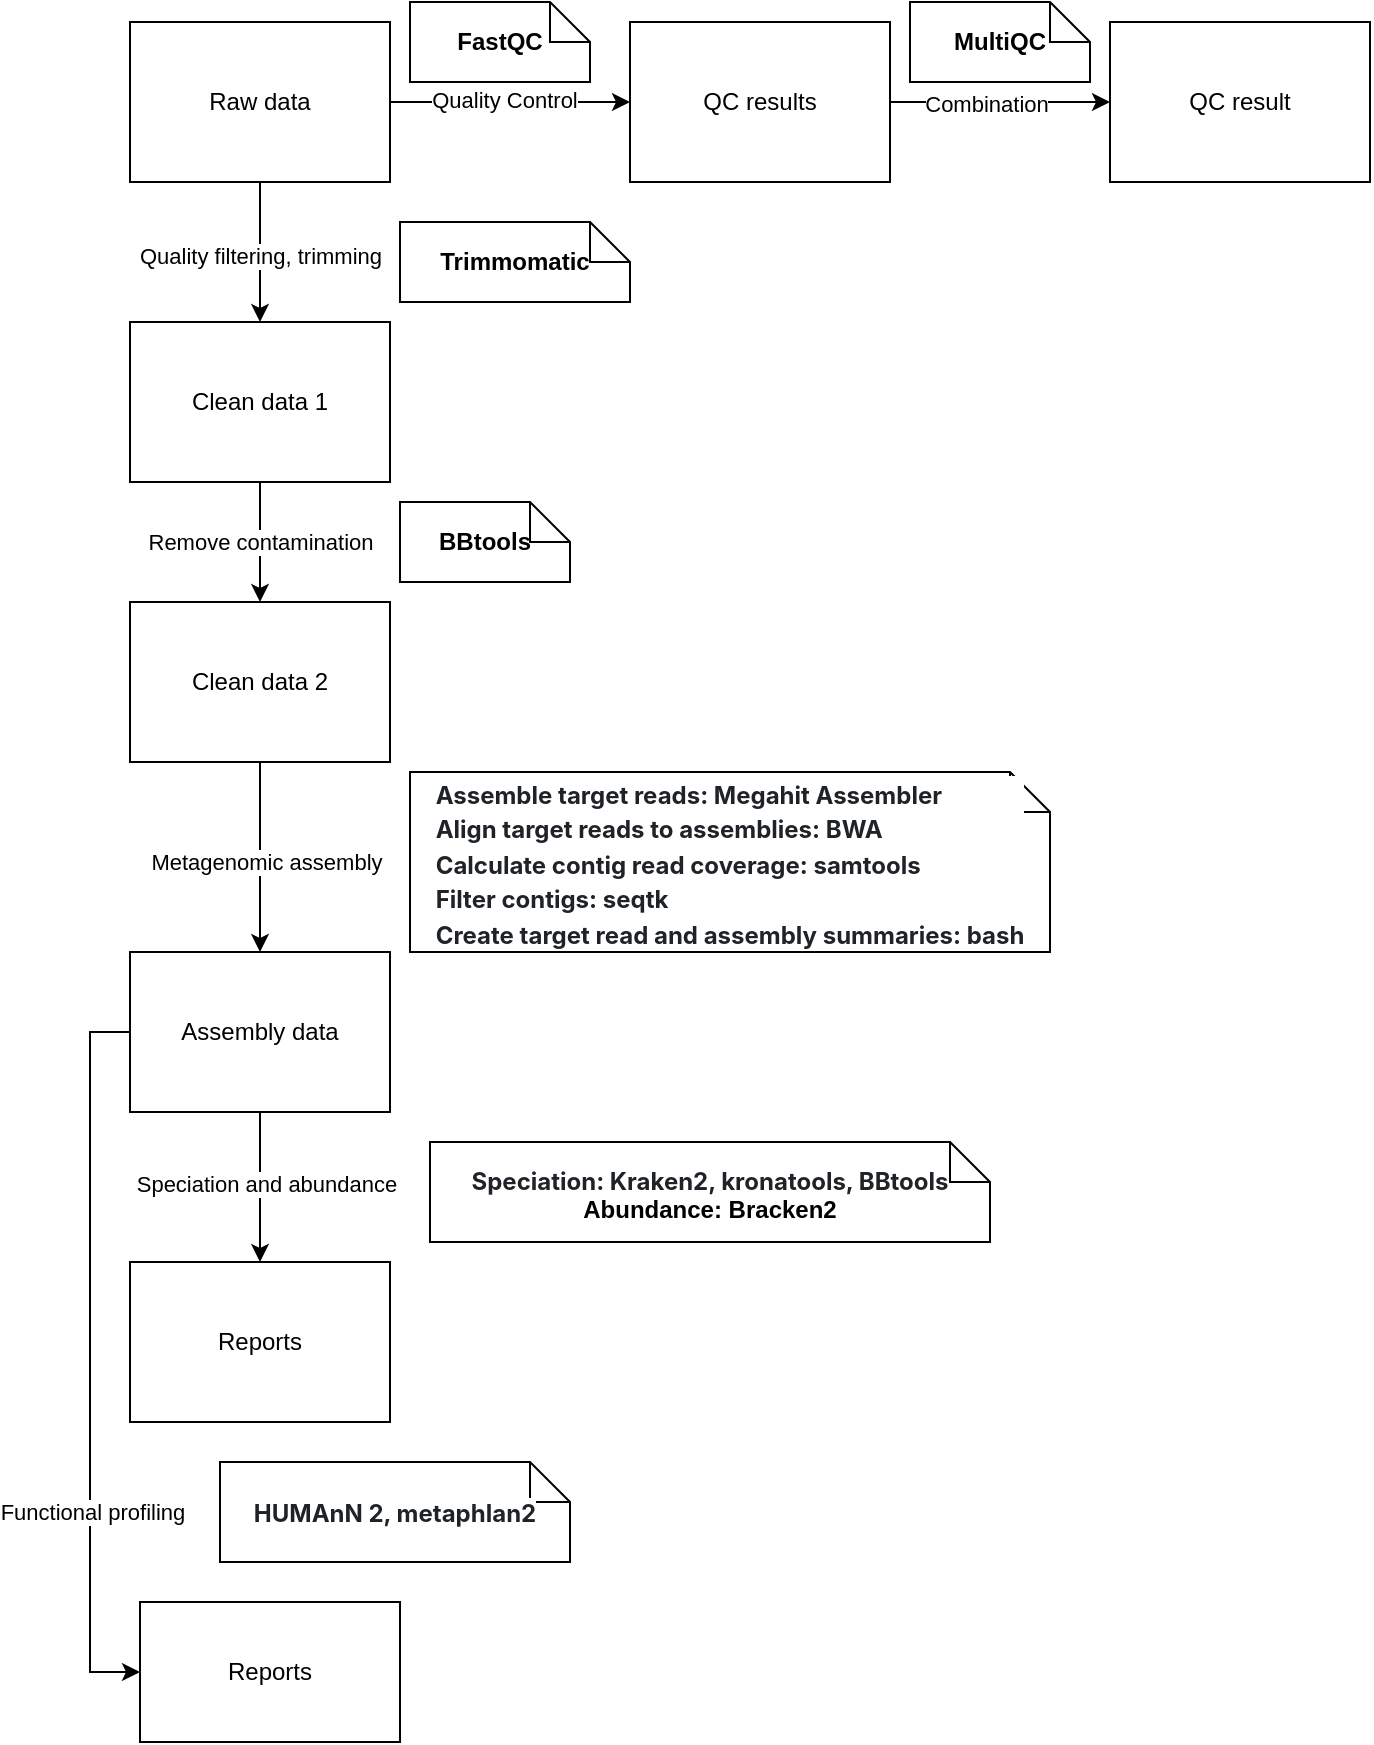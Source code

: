 <mxfile version="24.8.4">
  <diagram name="Trang-1" id="c_NWSGNPZaXhOvHww6Tx">
    <mxGraphModel dx="1562" dy="857" grid="1" gridSize="10" guides="1" tooltips="1" connect="1" arrows="1" fold="1" page="1" pageScale="1" pageWidth="827" pageHeight="1169" math="0" shadow="0">
      <root>
        <mxCell id="0" />
        <mxCell id="1" parent="0" />
        <mxCell id="eybCd_56yI4pJQDHyEzt-3" style="edgeStyle=orthogonalEdgeStyle;rounded=0;orthogonalLoop=1;jettySize=auto;html=1;exitX=1;exitY=0.5;exitDx=0;exitDy=0;" edge="1" parent="1" source="eybCd_56yI4pJQDHyEzt-1" target="eybCd_56yI4pJQDHyEzt-2">
          <mxGeometry relative="1" as="geometry" />
        </mxCell>
        <mxCell id="eybCd_56yI4pJQDHyEzt-4" value="Combination" style="edgeLabel;html=1;align=center;verticalAlign=middle;resizable=0;points=[];" vertex="1" connectable="0" parent="eybCd_56yI4pJQDHyEzt-3">
          <mxGeometry x="-0.123" y="-1" relative="1" as="geometry">
            <mxPoint as="offset" />
          </mxGeometry>
        </mxCell>
        <mxCell id="eybCd_56yI4pJQDHyEzt-1" value="QC results" style="rounded=0;whiteSpace=wrap;html=1;strokeColor=default;align=center;verticalAlign=middle;fontFamily=Helvetica;fontSize=12;fontColor=default;fillColor=default;" vertex="1" parent="1">
          <mxGeometry x="320" y="40" width="130" height="80" as="geometry" />
        </mxCell>
        <mxCell id="eybCd_56yI4pJQDHyEzt-2" value="QC result" style="rounded=0;whiteSpace=wrap;html=1;strokeColor=default;align=center;verticalAlign=middle;fontFamily=Helvetica;fontSize=12;fontColor=default;fillColor=default;" vertex="1" parent="1">
          <mxGeometry x="560" y="40" width="130" height="80" as="geometry" />
        </mxCell>
        <mxCell id="eybCd_56yI4pJQDHyEzt-6" style="edgeStyle=orthogonalEdgeStyle;rounded=0;orthogonalLoop=1;jettySize=auto;html=1;" edge="1" parent="1" source="eybCd_56yI4pJQDHyEzt-5" target="eybCd_56yI4pJQDHyEzt-1">
          <mxGeometry relative="1" as="geometry" />
        </mxCell>
        <mxCell id="eybCd_56yI4pJQDHyEzt-7" value="Quality Control" style="edgeLabel;html=1;align=center;verticalAlign=middle;resizable=0;points=[];" vertex="1" connectable="0" parent="eybCd_56yI4pJQDHyEzt-6">
          <mxGeometry x="-0.05" y="1" relative="1" as="geometry">
            <mxPoint as="offset" />
          </mxGeometry>
        </mxCell>
        <mxCell id="eybCd_56yI4pJQDHyEzt-9" style="edgeStyle=orthogonalEdgeStyle;rounded=0;orthogonalLoop=1;jettySize=auto;html=1;entryX=0.5;entryY=0;entryDx=0;entryDy=0;" edge="1" parent="1" source="eybCd_56yI4pJQDHyEzt-5" target="eybCd_56yI4pJQDHyEzt-8">
          <mxGeometry relative="1" as="geometry" />
        </mxCell>
        <mxCell id="eybCd_56yI4pJQDHyEzt-10" value="Quality filtering, trimming" style="edgeLabel;html=1;align=center;verticalAlign=middle;resizable=0;points=[];" vertex="1" connectable="0" parent="eybCd_56yI4pJQDHyEzt-9">
          <mxGeometry x="-0.083" y="1" relative="1" as="geometry">
            <mxPoint x="-1" y="5" as="offset" />
          </mxGeometry>
        </mxCell>
        <mxCell id="eybCd_56yI4pJQDHyEzt-5" value="Raw data" style="rounded=0;whiteSpace=wrap;html=1;strokeColor=default;align=center;verticalAlign=middle;fontFamily=Helvetica;fontSize=12;fontColor=default;fillColor=default;" vertex="1" parent="1">
          <mxGeometry x="70" y="40" width="130" height="80" as="geometry" />
        </mxCell>
        <mxCell id="eybCd_56yI4pJQDHyEzt-12" style="edgeStyle=orthogonalEdgeStyle;rounded=0;orthogonalLoop=1;jettySize=auto;html=1;entryX=0.5;entryY=0;entryDx=0;entryDy=0;" edge="1" parent="1" source="eybCd_56yI4pJQDHyEzt-8" target="eybCd_56yI4pJQDHyEzt-11">
          <mxGeometry relative="1" as="geometry" />
        </mxCell>
        <mxCell id="eybCd_56yI4pJQDHyEzt-13" value="Remove contamination" style="edgeLabel;html=1;align=center;verticalAlign=middle;resizable=0;points=[];" vertex="1" connectable="0" parent="eybCd_56yI4pJQDHyEzt-12">
          <mxGeometry x="-0.017" relative="1" as="geometry">
            <mxPoint as="offset" />
          </mxGeometry>
        </mxCell>
        <mxCell id="eybCd_56yI4pJQDHyEzt-8" value="Clean data 1" style="rounded=0;whiteSpace=wrap;html=1;strokeColor=default;align=center;verticalAlign=middle;fontFamily=Helvetica;fontSize=12;fontColor=default;fillColor=default;" vertex="1" parent="1">
          <mxGeometry x="70" y="190" width="130" height="80" as="geometry" />
        </mxCell>
        <mxCell id="eybCd_56yI4pJQDHyEzt-28" style="edgeStyle=orthogonalEdgeStyle;rounded=0;orthogonalLoop=1;jettySize=auto;html=1;entryX=0.5;entryY=0;entryDx=0;entryDy=0;" edge="1" parent="1" source="eybCd_56yI4pJQDHyEzt-11" target="eybCd_56yI4pJQDHyEzt-27">
          <mxGeometry relative="1" as="geometry" />
        </mxCell>
        <mxCell id="eybCd_56yI4pJQDHyEzt-29" value="Metagenomic assembly" style="edgeLabel;html=1;align=center;verticalAlign=middle;resizable=0;points=[];" vertex="1" connectable="0" parent="eybCd_56yI4pJQDHyEzt-28">
          <mxGeometry x="0.043" y="3" relative="1" as="geometry">
            <mxPoint as="offset" />
          </mxGeometry>
        </mxCell>
        <mxCell id="eybCd_56yI4pJQDHyEzt-11" value="Clean data 2" style="rounded=0;whiteSpace=wrap;html=1;strokeColor=default;align=center;verticalAlign=middle;fontFamily=Helvetica;fontSize=12;fontColor=default;fillColor=default;" vertex="1" parent="1">
          <mxGeometry x="70" y="330" width="130" height="80" as="geometry" />
        </mxCell>
        <mxCell id="eybCd_56yI4pJQDHyEzt-44" style="edgeStyle=orthogonalEdgeStyle;rounded=0;orthogonalLoop=1;jettySize=auto;html=1;entryX=0.5;entryY=0;entryDx=0;entryDy=0;" edge="1" parent="1" source="eybCd_56yI4pJQDHyEzt-27" target="eybCd_56yI4pJQDHyEzt-43">
          <mxGeometry relative="1" as="geometry" />
        </mxCell>
        <mxCell id="eybCd_56yI4pJQDHyEzt-45" value="Speciation and abundance" style="edgeLabel;html=1;align=center;verticalAlign=middle;resizable=0;points=[];" vertex="1" connectable="0" parent="eybCd_56yI4pJQDHyEzt-44">
          <mxGeometry x="-0.081" y="3" relative="1" as="geometry">
            <mxPoint y="1" as="offset" />
          </mxGeometry>
        </mxCell>
        <mxCell id="eybCd_56yI4pJQDHyEzt-51" style="edgeStyle=orthogonalEdgeStyle;rounded=0;orthogonalLoop=1;jettySize=auto;html=1;entryX=0;entryY=0.5;entryDx=0;entryDy=0;exitX=0;exitY=0.5;exitDx=0;exitDy=0;" edge="1" parent="1" source="eybCd_56yI4pJQDHyEzt-27" target="eybCd_56yI4pJQDHyEzt-47">
          <mxGeometry relative="1" as="geometry" />
        </mxCell>
        <mxCell id="eybCd_56yI4pJQDHyEzt-52" value="Functional profiling" style="edgeLabel;html=1;align=center;verticalAlign=middle;resizable=0;points=[];" vertex="1" connectable="0" parent="eybCd_56yI4pJQDHyEzt-51">
          <mxGeometry x="0.349" y="1" relative="1" as="geometry">
            <mxPoint y="14" as="offset" />
          </mxGeometry>
        </mxCell>
        <mxCell id="eybCd_56yI4pJQDHyEzt-27" value="Assembly data" style="rounded=0;whiteSpace=wrap;html=1;strokeColor=default;align=center;verticalAlign=middle;fontFamily=Helvetica;fontSize=12;fontColor=default;fillColor=default;" vertex="1" parent="1">
          <mxGeometry x="70" y="505" width="130" height="80" as="geometry" />
        </mxCell>
        <mxCell id="eybCd_56yI4pJQDHyEzt-37" value="MultiQC" style="shape=note;size=20;whiteSpace=wrap;html=1;strokeColor=default;align=center;verticalAlign=middle;fontFamily=Helvetica;fontSize=12;fontColor=default;fillColor=default;fontStyle=1" vertex="1" parent="1">
          <mxGeometry x="460" y="30" width="90" height="40" as="geometry" />
        </mxCell>
        <mxCell id="eybCd_56yI4pJQDHyEzt-38" value="FastQC" style="shape=note;size=20;whiteSpace=wrap;html=1;strokeColor=default;align=center;verticalAlign=middle;fontFamily=Helvetica;fontSize=12;fontColor=default;fillColor=default;fontStyle=1" vertex="1" parent="1">
          <mxGeometry x="210" y="30" width="90" height="40" as="geometry" />
        </mxCell>
        <mxCell id="eybCd_56yI4pJQDHyEzt-39" value="Trimmomatic" style="shape=note;size=20;whiteSpace=wrap;html=1;strokeColor=default;align=center;verticalAlign=middle;fontFamily=Helvetica;fontSize=12;fontColor=default;fillColor=default;fontStyle=1" vertex="1" parent="1">
          <mxGeometry x="205" y="140" width="115" height="40" as="geometry" />
        </mxCell>
        <mxCell id="eybCd_56yI4pJQDHyEzt-40" value="BBtools" style="shape=note;size=20;whiteSpace=wrap;html=1;strokeColor=default;align=center;verticalAlign=middle;fontFamily=Helvetica;fontSize=12;fontColor=default;fillColor=default;fontStyle=1" vertex="1" parent="1">
          <mxGeometry x="205" y="280" width="85" height="40" as="geometry" />
        </mxCell>
        <mxCell id="eybCd_56yI4pJQDHyEzt-41" value="&lt;h3 style=&quot;box-sizing: border-box; margin-top: var(--base-size-24); margin-bottom: var(--base-size-16); line-height: 1.25; color: rgb(31, 35, 40); font-family: -apple-system, &amp;quot;system-ui&amp;quot;, &amp;quot;Segoe UI&amp;quot;, &amp;quot;Noto Sans&amp;quot;, Helvetica, Arial, sans-serif, &amp;quot;Apple Color Emoji&amp;quot;, &amp;quot;Segoe UI Emoji&amp;quot;; text-align: start; background-color: rgb(255, 255, 255);&quot; dir=&quot;auto&quot; class=&quot;heading-element&quot; tabindex=&quot;-1&quot;&gt;&lt;font style=&quot;font-size: 12px;&quot;&gt;Assemble target reads: Megahit Assembler&lt;/font&gt;&lt;/h3&gt;&lt;div style=&quot;&quot;&gt;&lt;h3 style=&quot;box-sizing: border-box; margin-top: var(--base-size-24); margin-bottom: var(--base-size-16); line-height: 1.25; color: rgb(31, 35, 40); font-family: -apple-system, &amp;quot;system-ui&amp;quot;, &amp;quot;Segoe UI&amp;quot;, &amp;quot;Noto Sans&amp;quot;, Helvetica, Arial, sans-serif, &amp;quot;Apple Color Emoji&amp;quot;, &amp;quot;Segoe UI Emoji&amp;quot;; text-align: start; background-color: rgb(255, 255, 255);&quot; dir=&quot;auto&quot; class=&quot;heading-element&quot; tabindex=&quot;-1&quot;&gt;&lt;font style=&quot;font-size: 12px;&quot;&gt;Align target reads to assemblies: BWA&lt;/font&gt;&lt;/h3&gt;&lt;/div&gt;&lt;div style=&quot;&quot;&gt;&lt;h3 style=&quot;box-sizing: border-box; margin-top: var(--base-size-24); margin-bottom: var(--base-size-16); line-height: 1.25; color: rgb(31, 35, 40); font-family: -apple-system, &amp;quot;system-ui&amp;quot;, &amp;quot;Segoe UI&amp;quot;, &amp;quot;Noto Sans&amp;quot;, Helvetica, Arial, sans-serif, &amp;quot;Apple Color Emoji&amp;quot;, &amp;quot;Segoe UI Emoji&amp;quot;; text-align: start; background-color: rgb(255, 255, 255);&quot; dir=&quot;auto&quot; class=&quot;heading-element&quot; tabindex=&quot;-1&quot;&gt;&lt;font style=&quot;font-size: 12px;&quot;&gt;Calculate contig read coverage: samtools&amp;nbsp;&lt;/font&gt;&lt;/h3&gt;&lt;h3 style=&quot;box-sizing: border-box; margin-top: var(--base-size-24); margin-bottom: var(--base-size-16); line-height: 1.25; color: rgb(31, 35, 40); font-family: -apple-system, &amp;quot;system-ui&amp;quot;, &amp;quot;Segoe UI&amp;quot;, &amp;quot;Noto Sans&amp;quot;, Helvetica, Arial, sans-serif, &amp;quot;Apple Color Emoji&amp;quot;, &amp;quot;Segoe UI Emoji&amp;quot;; text-align: start; background-color: rgb(255, 255, 255);&quot; dir=&quot;auto&quot; class=&quot;heading-element&quot; tabindex=&quot;-1&quot;&gt;&lt;span style=&quot;font-size: 12px;&quot;&gt;&lt;font style=&quot;font-size: 12px;&quot;&gt;Filter contigs: seqtk&lt;/font&gt;&lt;/span&gt;&lt;/h3&gt;&lt;/div&gt;&lt;div style=&quot;&quot;&gt;&lt;h3 style=&quot;box-sizing: border-box; margin-top: var(--base-size-24); margin-bottom: var(--base-size-16); line-height: 1.25; color: rgb(31, 35, 40); font-family: -apple-system, &amp;quot;system-ui&amp;quot;, &amp;quot;Segoe UI&amp;quot;, &amp;quot;Noto Sans&amp;quot;, Helvetica, Arial, sans-serif, &amp;quot;Apple Color Emoji&amp;quot;, &amp;quot;Segoe UI Emoji&amp;quot;; text-align: start; background-color: rgb(255, 255, 255);&quot; dir=&quot;auto&quot; class=&quot;heading-element&quot; tabindex=&quot;-1&quot;&gt;&lt;font style=&quot;font-size: 12px;&quot;&gt;Create target read and assembly summaries: bash&lt;/font&gt;&lt;/h3&gt;&lt;/div&gt;" style="shape=note;size=20;whiteSpace=wrap;html=1;strokeColor=default;align=center;verticalAlign=middle;fontFamily=Helvetica;fontSize=12;fontColor=default;fillColor=default;" vertex="1" parent="1">
          <mxGeometry x="210" y="415" width="320" height="90" as="geometry" />
        </mxCell>
        <mxCell id="eybCd_56yI4pJQDHyEzt-43" value="Reports" style="rounded=0;whiteSpace=wrap;html=1;strokeColor=default;align=center;verticalAlign=middle;fontFamily=Helvetica;fontSize=12;fontColor=default;fillColor=default;" vertex="1" parent="1">
          <mxGeometry x="70" y="660" width="130" height="80" as="geometry" />
        </mxCell>
        <mxCell id="eybCd_56yI4pJQDHyEzt-46" value="&lt;h3 tabindex=&quot;-1&quot; class=&quot;heading-element&quot; dir=&quot;auto&quot; style=&quot;box-sizing: border-box; margin-top: var(--base-size-24); margin-bottom: var(--base-size-16); line-height: 1.25; color: rgb(31, 35, 40); font-family: -apple-system, &amp;quot;system-ui&amp;quot;, &amp;quot;Segoe UI&amp;quot;, &amp;quot;Noto Sans&amp;quot;, Helvetica, Arial, sans-serif, &amp;quot;Apple Color Emoji&amp;quot;, &amp;quot;Segoe UI Emoji&amp;quot;; text-align: start; background-color: rgb(255, 255, 255);&quot;&gt;&lt;font style=&quot;font-size: 12px;&quot;&gt;Speciation: Kraken2, kronatools, BBtools&lt;/font&gt;&lt;/h3&gt;&lt;div style=&quot;&quot;&gt;&lt;font style=&quot;font-size: 12px;&quot;&gt;Abundance: Bracken2&lt;/font&gt;&lt;/div&gt;" style="shape=note;size=20;whiteSpace=wrap;html=1;strokeColor=default;align=center;verticalAlign=middle;fontFamily=Helvetica;fontSize=12;fontColor=default;fillColor=default;fontStyle=1" vertex="1" parent="1">
          <mxGeometry x="220" y="600" width="280" height="50" as="geometry" />
        </mxCell>
        <mxCell id="eybCd_56yI4pJQDHyEzt-47" value="Reports" style="rounded=0;whiteSpace=wrap;html=1;strokeColor=default;align=center;verticalAlign=middle;fontFamily=Helvetica;fontSize=12;fontColor=default;fillColor=default;" vertex="1" parent="1">
          <mxGeometry x="75" y="830" width="130" height="70" as="geometry" />
        </mxCell>
        <mxCell id="eybCd_56yI4pJQDHyEzt-49" value="&lt;h3 style=&quot;box-sizing: border-box; margin-top: var(--base-size-24); margin-bottom: var(--base-size-16); line-height: 1.25; color: rgb(31, 35, 40); font-family: -apple-system, &amp;quot;system-ui&amp;quot;, &amp;quot;Segoe UI&amp;quot;, &amp;quot;Noto Sans&amp;quot;, Helvetica, Arial, sans-serif, &amp;quot;Apple Color Emoji&amp;quot;, &amp;quot;Segoe UI Emoji&amp;quot;; text-align: start; background-color: rgb(255, 255, 255); font-size: 12px;&quot; dir=&quot;auto&quot; class=&quot;heading-element&quot; tabindex=&quot;-1&quot;&gt;&lt;span style=&quot;font-size: 12px;&quot;&gt;&lt;font style=&quot;font-size: 12px;&quot;&gt;HUMAnN 2, metaphlan2&lt;/font&gt;&lt;/span&gt;&lt;/h3&gt;" style="shape=note;size=20;whiteSpace=wrap;html=1;strokeColor=default;align=center;verticalAlign=middle;fontFamily=Helvetica;fontSize=12;fontColor=default;fillColor=default;" vertex="1" parent="1">
          <mxGeometry x="115" y="760" width="175" height="50" as="geometry" />
        </mxCell>
      </root>
    </mxGraphModel>
  </diagram>
</mxfile>
